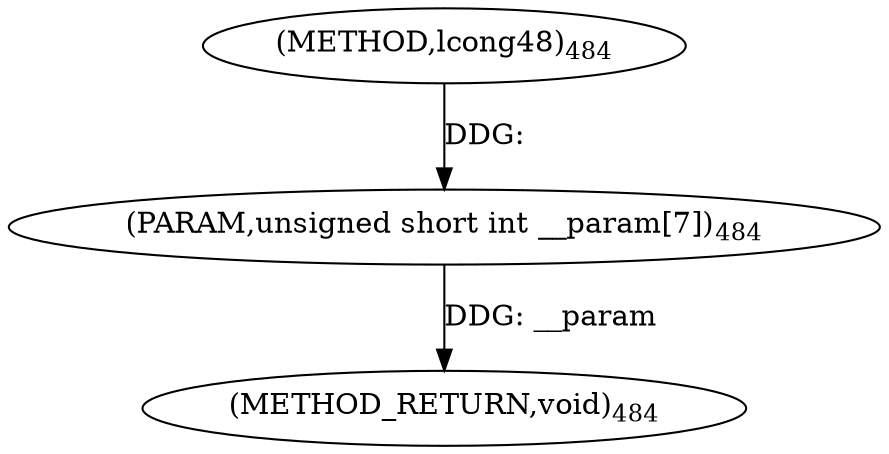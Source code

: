 digraph "lcong48" {  
"33300" [label = <(METHOD,lcong48)<SUB>484</SUB>> ]
"33302" [label = <(METHOD_RETURN,void)<SUB>484</SUB>> ]
"33301" [label = <(PARAM,unsigned short int __param[7])<SUB>484</SUB>> ]
  "33301" -> "33302"  [ label = "DDG: __param"] 
  "33300" -> "33301"  [ label = "DDG: "] 
}
